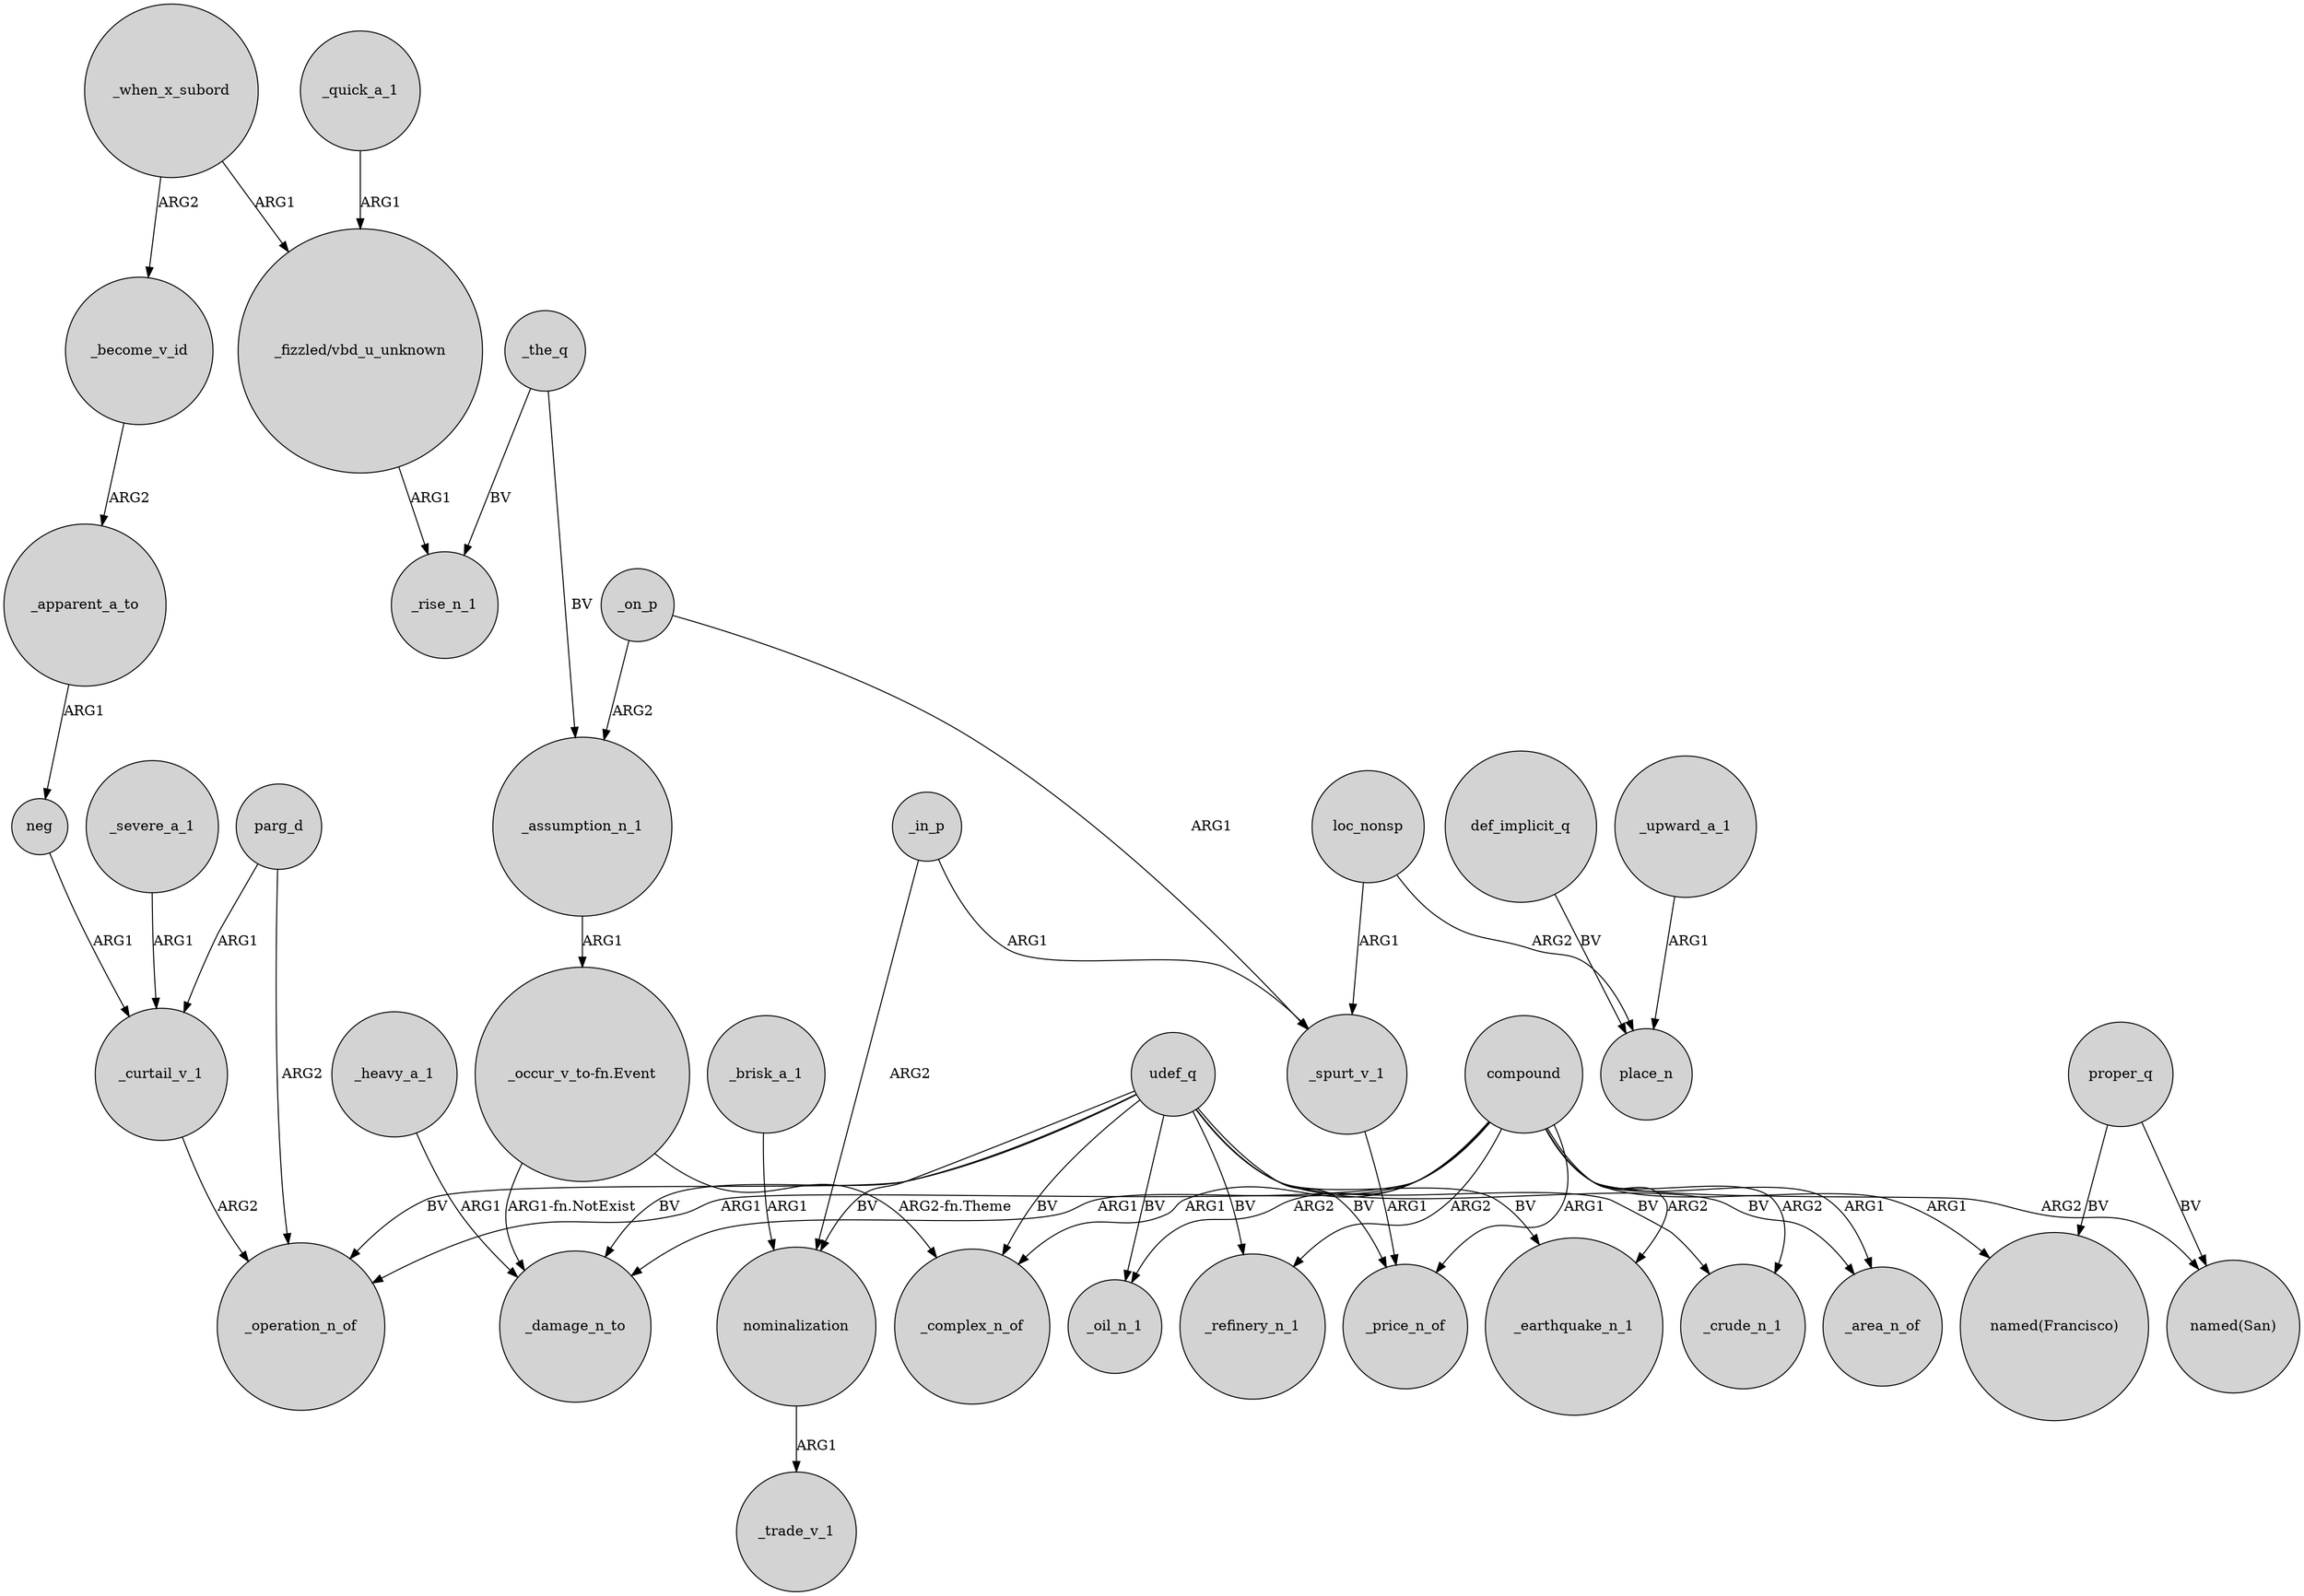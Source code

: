 digraph {
	node [shape=circle style=filled]
	compound -> _refinery_n_1 [label=ARG2]
	compound -> _operation_n_of [label=ARG1]
	parg_d -> _operation_n_of [label=ARG2]
	compound -> _earthquake_n_1 [label=ARG2]
	udef_q -> _price_n_of [label=BV]
	_severe_a_1 -> _curtail_v_1 [label=ARG1]
	proper_q -> "named(Francisco)" [label=BV]
	_apparent_a_to -> neg [label=ARG1]
	compound -> "named(San)" [label=ARG2]
	parg_d -> _curtail_v_1 [label=ARG1]
	_on_p -> _spurt_v_1 [label=ARG1]
	_spurt_v_1 -> _price_n_of [label=ARG1]
	compound -> _damage_n_to [label=ARG1]
	"_fizzled/vbd_u_unknown" -> _rise_n_1 [label=ARG1]
	_become_v_id -> _apparent_a_to [label=ARG2]
	_heavy_a_1 -> _damage_n_to [label=ARG1]
	def_implicit_q -> place_n [label=BV]
	_on_p -> _assumption_n_1 [label=ARG2]
	udef_q -> _complex_n_of [label=BV]
	_brisk_a_1 -> nominalization [label=ARG1]
	nominalization -> _trade_v_1 [label=ARG1]
	_the_q -> _assumption_n_1 [label=BV]
	_the_q -> _rise_n_1 [label=BV]
	_in_p -> _spurt_v_1 [label=ARG1]
	compound -> _oil_n_1 [label=ARG2]
	udef_q -> _refinery_n_1 [label=BV]
	neg -> _curtail_v_1 [label=ARG1]
	udef_q -> _damage_n_to [label=BV]
	_upward_a_1 -> place_n [label=ARG1]
	compound -> "named(Francisco)" [label=ARG1]
	udef_q -> nominalization [label=BV]
	"_occur_v_to-fn.Event" -> _damage_n_to [label="ARG1-fn.NotExist"]
	_when_x_subord -> "_fizzled/vbd_u_unknown" [label=ARG1]
	_when_x_subord -> _become_v_id [label=ARG2]
	udef_q -> _oil_n_1 [label=BV]
	loc_nonsp -> place_n [label=ARG2]
	"_occur_v_to-fn.Event" -> _complex_n_of [label="ARG2-fn.Theme"]
	compound -> _complex_n_of [label=ARG1]
	proper_q -> "named(San)" [label=BV]
	udef_q -> _crude_n_1 [label=BV]
	compound -> _price_n_of [label=ARG1]
	_in_p -> nominalization [label=ARG2]
	udef_q -> _area_n_of [label=BV]
	loc_nonsp -> _spurt_v_1 [label=ARG1]
	compound -> _area_n_of [label=ARG1]
	_quick_a_1 -> "_fizzled/vbd_u_unknown" [label=ARG1]
	udef_q -> _operation_n_of [label=BV]
	_curtail_v_1 -> _operation_n_of [label=ARG2]
	compound -> _crude_n_1 [label=ARG2]
	udef_q -> _earthquake_n_1 [label=BV]
	_assumption_n_1 -> "_occur_v_to-fn.Event" [label=ARG1]
}
